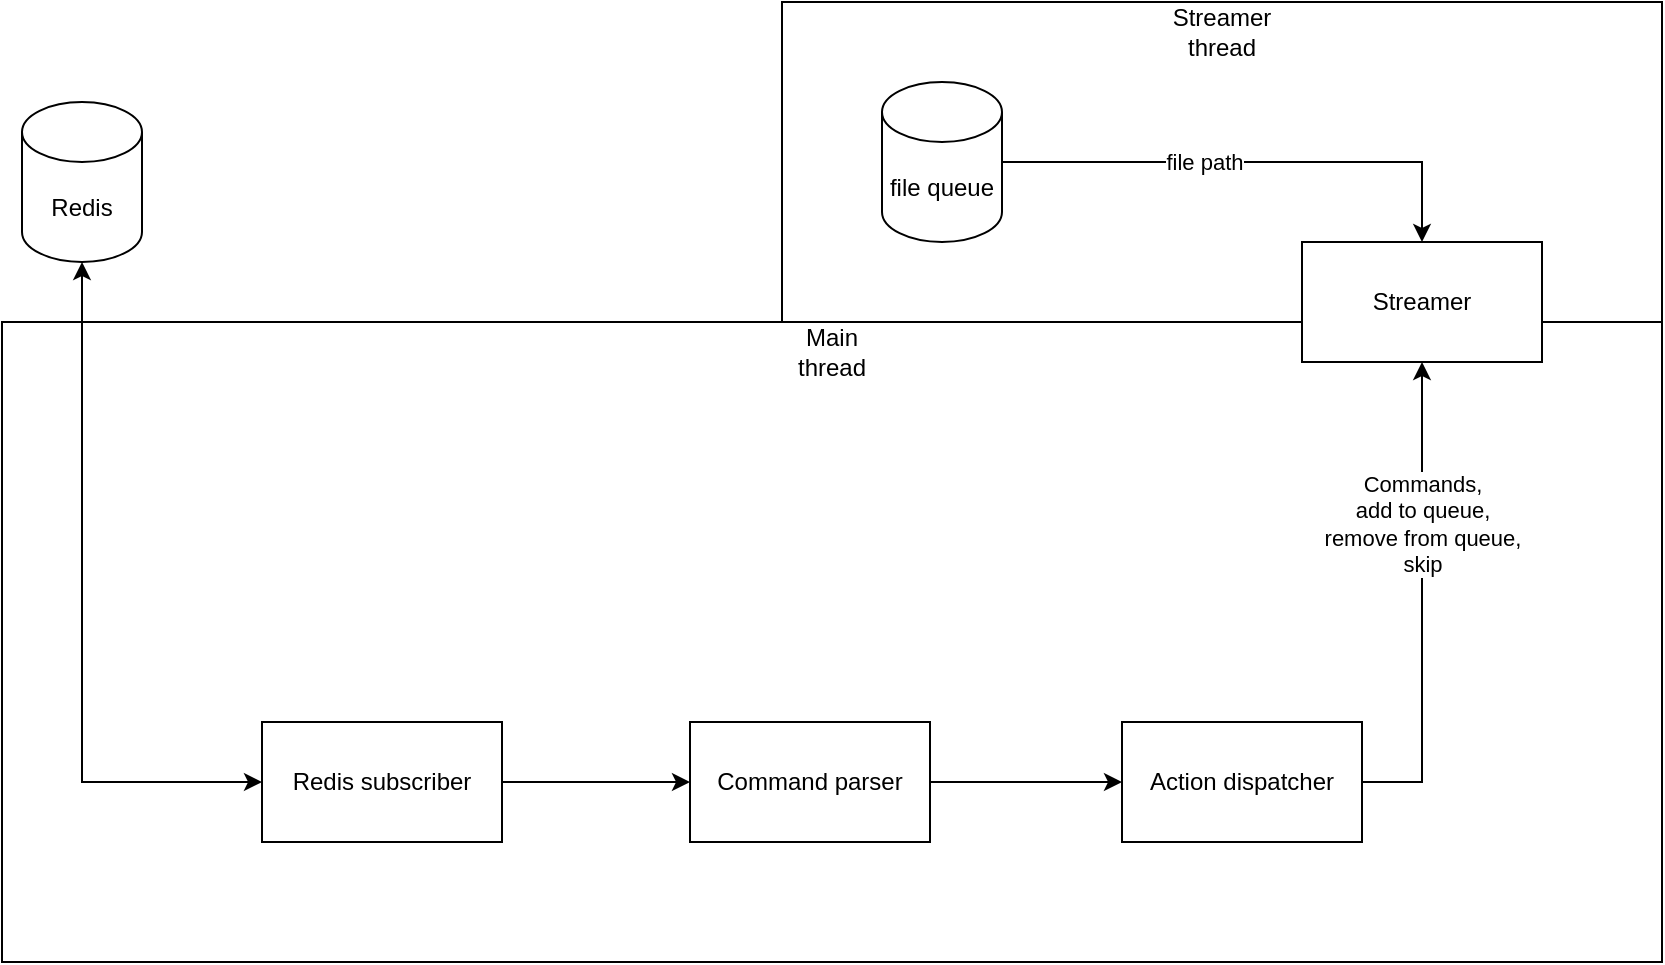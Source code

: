 <mxfile version="16.5.3" type="device"><diagram id="10rAiEsNd56T1Gdwyztv" name="Page-1"><mxGraphModel dx="1128" dy="661" grid="1" gridSize="10" guides="1" tooltips="1" connect="1" arrows="1" fold="1" page="1" pageScale="1" pageWidth="827" pageHeight="1169" math="0" shadow="0"><root><mxCell id="0"/><mxCell id="1" parent="0"/><mxCell id="CKyHVYvjvfNRYHHRgXPN-18" value="" style="rounded=0;whiteSpace=wrap;html=1;" vertex="1" parent="1"><mxGeometry x="80" y="240" width="830" height="320" as="geometry"/></mxCell><mxCell id="CKyHVYvjvfNRYHHRgXPN-16" value="" style="rounded=0;whiteSpace=wrap;html=1;" vertex="1" parent="1"><mxGeometry x="470" y="80" width="440" height="160" as="geometry"/></mxCell><mxCell id="CKyHVYvjvfNRYHHRgXPN-9" style="edgeStyle=orthogonalEdgeStyle;rounded=0;orthogonalLoop=1;jettySize=auto;html=1;exitX=1;exitY=0.5;exitDx=0;exitDy=0;entryX=0;entryY=0.5;entryDx=0;entryDy=0;" edge="1" parent="1" source="CKyHVYvjvfNRYHHRgXPN-4" target="CKyHVYvjvfNRYHHRgXPN-8"><mxGeometry relative="1" as="geometry"/></mxCell><mxCell id="CKyHVYvjvfNRYHHRgXPN-4" value="Redis subscriber" style="rounded=0;whiteSpace=wrap;html=1;" vertex="1" parent="1"><mxGeometry x="210" y="440" width="120" height="60" as="geometry"/></mxCell><mxCell id="CKyHVYvjvfNRYHHRgXPN-5" value="Streamer" style="rounded=0;whiteSpace=wrap;html=1;" vertex="1" parent="1"><mxGeometry x="730" y="200" width="120" height="60" as="geometry"/></mxCell><mxCell id="CKyHVYvjvfNRYHHRgXPN-13" style="edgeStyle=orthogonalEdgeStyle;rounded=0;orthogonalLoop=1;jettySize=auto;html=1;exitX=1;exitY=0.5;exitDx=0;exitDy=0;entryX=0.5;entryY=1;entryDx=0;entryDy=0;" edge="1" parent="1" source="CKyHVYvjvfNRYHHRgXPN-6" target="CKyHVYvjvfNRYHHRgXPN-5"><mxGeometry relative="1" as="geometry"><mxPoint x="550" y="350" as="targetPoint"/></mxGeometry></mxCell><mxCell id="CKyHVYvjvfNRYHHRgXPN-14" value="Commands,&lt;br&gt;add to queue,&lt;br&gt;remove from queue,&lt;br&gt;skip" style="edgeLabel;html=1;align=center;verticalAlign=middle;resizable=0;points=[];" vertex="1" connectable="0" parent="CKyHVYvjvfNRYHHRgXPN-13"><mxGeometry x="-0.149" y="-1" relative="1" as="geometry"><mxPoint x="-1" y="-57" as="offset"/></mxGeometry></mxCell><mxCell id="CKyHVYvjvfNRYHHRgXPN-6" value="Action dispatcher" style="rounded=0;whiteSpace=wrap;html=1;" vertex="1" parent="1"><mxGeometry x="640" y="440" width="120" height="60" as="geometry"/></mxCell><mxCell id="CKyHVYvjvfNRYHHRgXPN-10" style="edgeStyle=orthogonalEdgeStyle;rounded=0;orthogonalLoop=1;jettySize=auto;html=1;exitX=1;exitY=0.5;exitDx=0;exitDy=0;entryX=0;entryY=0.5;entryDx=0;entryDy=0;" edge="1" parent="1" source="CKyHVYvjvfNRYHHRgXPN-8" target="CKyHVYvjvfNRYHHRgXPN-6"><mxGeometry relative="1" as="geometry"/></mxCell><mxCell id="CKyHVYvjvfNRYHHRgXPN-8" value="Command parser" style="rounded=0;whiteSpace=wrap;html=1;" vertex="1" parent="1"><mxGeometry x="424" y="440" width="120" height="60" as="geometry"/></mxCell><mxCell id="CKyHVYvjvfNRYHHRgXPN-12" style="edgeStyle=orthogonalEdgeStyle;rounded=0;orthogonalLoop=1;jettySize=auto;html=1;exitX=1;exitY=0.5;exitDx=0;exitDy=0;exitPerimeter=0;entryX=0.5;entryY=0;entryDx=0;entryDy=0;" edge="1" parent="1" source="CKyHVYvjvfNRYHHRgXPN-11" target="CKyHVYvjvfNRYHHRgXPN-5"><mxGeometry relative="1" as="geometry"/></mxCell><mxCell id="CKyHVYvjvfNRYHHRgXPN-15" value="file path" style="edgeLabel;html=1;align=center;verticalAlign=middle;resizable=0;points=[];" vertex="1" connectable="0" parent="CKyHVYvjvfNRYHHRgXPN-12"><mxGeometry x="-0.357" y="-3" relative="1" as="geometry"><mxPoint x="20" y="-3" as="offset"/></mxGeometry></mxCell><mxCell id="CKyHVYvjvfNRYHHRgXPN-11" value="file queue" style="shape=cylinder3;whiteSpace=wrap;html=1;boundedLbl=1;backgroundOutline=1;size=15;" vertex="1" parent="1"><mxGeometry x="520" y="120" width="60" height="80" as="geometry"/></mxCell><mxCell id="CKyHVYvjvfNRYHHRgXPN-17" value="Streamer thread" style="text;html=1;strokeColor=none;fillColor=none;align=center;verticalAlign=middle;whiteSpace=wrap;rounded=0;" vertex="1" parent="1"><mxGeometry x="660" y="80" width="60" height="30" as="geometry"/></mxCell><mxCell id="CKyHVYvjvfNRYHHRgXPN-19" value="Main thread" style="text;html=1;strokeColor=none;fillColor=none;align=center;verticalAlign=middle;whiteSpace=wrap;rounded=0;" vertex="1" parent="1"><mxGeometry x="465" y="240" width="60" height="30" as="geometry"/></mxCell><mxCell id="CKyHVYvjvfNRYHHRgXPN-22" style="edgeStyle=orthogonalEdgeStyle;rounded=0;orthogonalLoop=1;jettySize=auto;html=1;exitX=0.5;exitY=1;exitDx=0;exitDy=0;exitPerimeter=0;entryX=0;entryY=0.5;entryDx=0;entryDy=0;startArrow=classic;startFill=1;" edge="1" parent="1" source="CKyHVYvjvfNRYHHRgXPN-21" target="CKyHVYvjvfNRYHHRgXPN-4"><mxGeometry relative="1" as="geometry"/></mxCell><mxCell id="CKyHVYvjvfNRYHHRgXPN-21" value="Redis" style="shape=cylinder3;whiteSpace=wrap;html=1;boundedLbl=1;backgroundOutline=1;size=15;" vertex="1" parent="1"><mxGeometry x="90" y="130" width="60" height="80" as="geometry"/></mxCell></root></mxGraphModel></diagram></mxfile>
